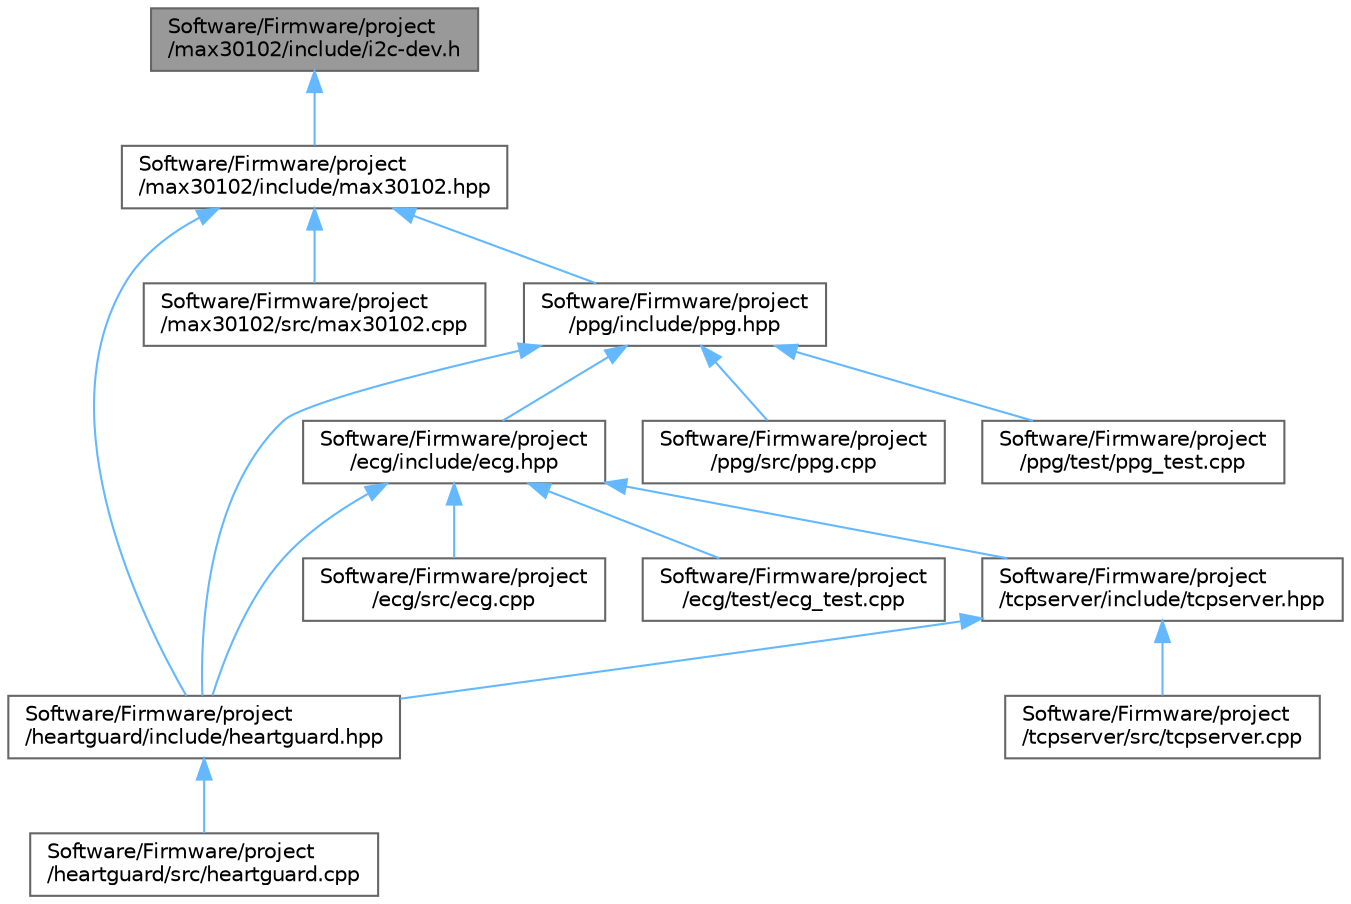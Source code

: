 digraph "Software/Firmware/project/max30102/include/i2c-dev.h"
{
 // LATEX_PDF_SIZE
  bgcolor="transparent";
  edge [fontname=Helvetica,fontsize=10,labelfontname=Helvetica,labelfontsize=10];
  node [fontname=Helvetica,fontsize=10,shape=box,height=0.2,width=0.4];
  Node1 [id="Node000001",label="Software/Firmware/project\l/max30102/include/i2c-dev.h",height=0.2,width=0.4,color="gray40", fillcolor="grey60", style="filled", fontcolor="black",tooltip=" "];
  Node1 -> Node2 [id="edge16_Node000001_Node000002",dir="back",color="steelblue1",style="solid",tooltip=" "];
  Node2 [id="Node000002",label="Software/Firmware/project\l/max30102/include/max30102.hpp",height=0.2,width=0.4,color="grey40", fillcolor="white", style="filled",URL="$max30102_8hpp.html",tooltip=" "];
  Node2 -> Node3 [id="edge17_Node000002_Node000003",dir="back",color="steelblue1",style="solid",tooltip=" "];
  Node3 [id="Node000003",label="Software/Firmware/project\l/heartguard/include/heartguard.hpp",height=0.2,width=0.4,color="grey40", fillcolor="white", style="filled",URL="$heartguard_8hpp.html",tooltip=" "];
  Node3 -> Node4 [id="edge18_Node000003_Node000004",dir="back",color="steelblue1",style="solid",tooltip=" "];
  Node4 [id="Node000004",label="Software/Firmware/project\l/heartguard/src/heartguard.cpp",height=0.2,width=0.4,color="grey40", fillcolor="white", style="filled",URL="$heartguard_8cpp.html",tooltip=" "];
  Node2 -> Node5 [id="edge19_Node000002_Node000005",dir="back",color="steelblue1",style="solid",tooltip=" "];
  Node5 [id="Node000005",label="Software/Firmware/project\l/max30102/src/max30102.cpp",height=0.2,width=0.4,color="grey40", fillcolor="white", style="filled",URL="$max30102_8cpp.html",tooltip=" "];
  Node2 -> Node6 [id="edge20_Node000002_Node000006",dir="back",color="steelblue1",style="solid",tooltip=" "];
  Node6 [id="Node000006",label="Software/Firmware/project\l/ppg/include/ppg.hpp",height=0.2,width=0.4,color="grey40", fillcolor="white", style="filled",URL="$ppg_8hpp.html",tooltip=" "];
  Node6 -> Node7 [id="edge21_Node000006_Node000007",dir="back",color="steelblue1",style="solid",tooltip=" "];
  Node7 [id="Node000007",label="Software/Firmware/project\l/ecg/include/ecg.hpp",height=0.2,width=0.4,color="grey40", fillcolor="white", style="filled",URL="$ecg_8hpp.html",tooltip=" "];
  Node7 -> Node8 [id="edge22_Node000007_Node000008",dir="back",color="steelblue1",style="solid",tooltip=" "];
  Node8 [id="Node000008",label="Software/Firmware/project\l/ecg/src/ecg.cpp",height=0.2,width=0.4,color="grey40", fillcolor="white", style="filled",URL="$ecg_8cpp.html",tooltip=" "];
  Node7 -> Node9 [id="edge23_Node000007_Node000009",dir="back",color="steelblue1",style="solid",tooltip=" "];
  Node9 [id="Node000009",label="Software/Firmware/project\l/ecg/test/ecg_test.cpp",height=0.2,width=0.4,color="grey40", fillcolor="white", style="filled",URL="$ecg__test_8cpp.html",tooltip=" "];
  Node7 -> Node3 [id="edge24_Node000007_Node000003",dir="back",color="steelblue1",style="solid",tooltip=" "];
  Node7 -> Node10 [id="edge25_Node000007_Node000010",dir="back",color="steelblue1",style="solid",tooltip=" "];
  Node10 [id="Node000010",label="Software/Firmware/project\l/tcpserver/include/tcpserver.hpp",height=0.2,width=0.4,color="grey40", fillcolor="white", style="filled",URL="$tcpserver_8hpp.html",tooltip=" "];
  Node10 -> Node3 [id="edge26_Node000010_Node000003",dir="back",color="steelblue1",style="solid",tooltip=" "];
  Node10 -> Node11 [id="edge27_Node000010_Node000011",dir="back",color="steelblue1",style="solid",tooltip=" "];
  Node11 [id="Node000011",label="Software/Firmware/project\l/tcpserver/src/tcpserver.cpp",height=0.2,width=0.4,color="grey40", fillcolor="white", style="filled",URL="$tcpserver_8cpp.html",tooltip=" "];
  Node6 -> Node3 [id="edge28_Node000006_Node000003",dir="back",color="steelblue1",style="solid",tooltip=" "];
  Node6 -> Node12 [id="edge29_Node000006_Node000012",dir="back",color="steelblue1",style="solid",tooltip=" "];
  Node12 [id="Node000012",label="Software/Firmware/project\l/ppg/src/ppg.cpp",height=0.2,width=0.4,color="grey40", fillcolor="white", style="filled",URL="$ppg_8cpp.html",tooltip=" "];
  Node6 -> Node13 [id="edge30_Node000006_Node000013",dir="back",color="steelblue1",style="solid",tooltip=" "];
  Node13 [id="Node000013",label="Software/Firmware/project\l/ppg/test/ppg_test.cpp",height=0.2,width=0.4,color="grey40", fillcolor="white", style="filled",URL="$ppg__test_8cpp.html",tooltip="Test file for the ppg class."];
}
